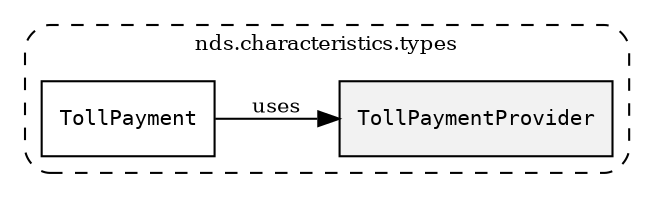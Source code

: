 /**
 * This dot file creates symbol collaboration diagram for TollPaymentProvider.
 */
digraph ZSERIO
{
    node [shape=box, fontsize=10];
    rankdir="LR";
    fontsize=10;
    tooltip="TollPaymentProvider collaboration diagram";

    subgraph "cluster_nds.characteristics.types"
    {
        style="dashed, rounded";
        label="nds.characteristics.types";
        tooltip="Package nds.characteristics.types";
        href="../../../content/packages/nds.characteristics.types.html#Package-nds-characteristics-types";
        target="_parent";

        "TollPaymentProvider" [style="filled", fillcolor="#0000000D", target="_parent", label=<<font face="monospace"><table align="center" border="0" cellspacing="0" cellpadding="0"><tr><td href="../../../content/packages/nds.characteristics.types.html#Subtype-TollPaymentProvider" title="Subtype defined in nds.characteristics.types">TollPaymentProvider</td></tr></table></font>>];
        "TollPayment" [target="_parent", label=<<font face="monospace"><table align="center" border="0" cellspacing="0" cellpadding="0"><tr><td href="../../../content/packages/nds.characteristics.types.html#Structure-TollPayment" title="Structure defined in nds.characteristics.types">TollPayment</td></tr></table></font>>];
    }

    "TollPayment" -> "TollPaymentProvider" [label="uses", fontsize=10];
}
